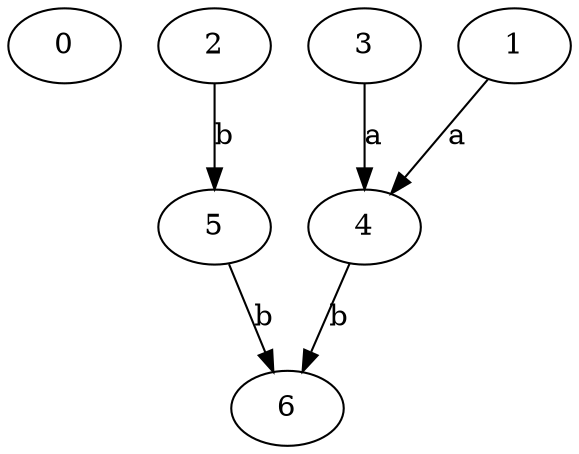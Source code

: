 strict digraph  {
0;
2;
3;
1;
4;
5;
6;
2 -> 5  [label=b];
3 -> 4  [label=a];
1 -> 4  [label=a];
4 -> 6  [label=b];
5 -> 6  [label=b];
}

